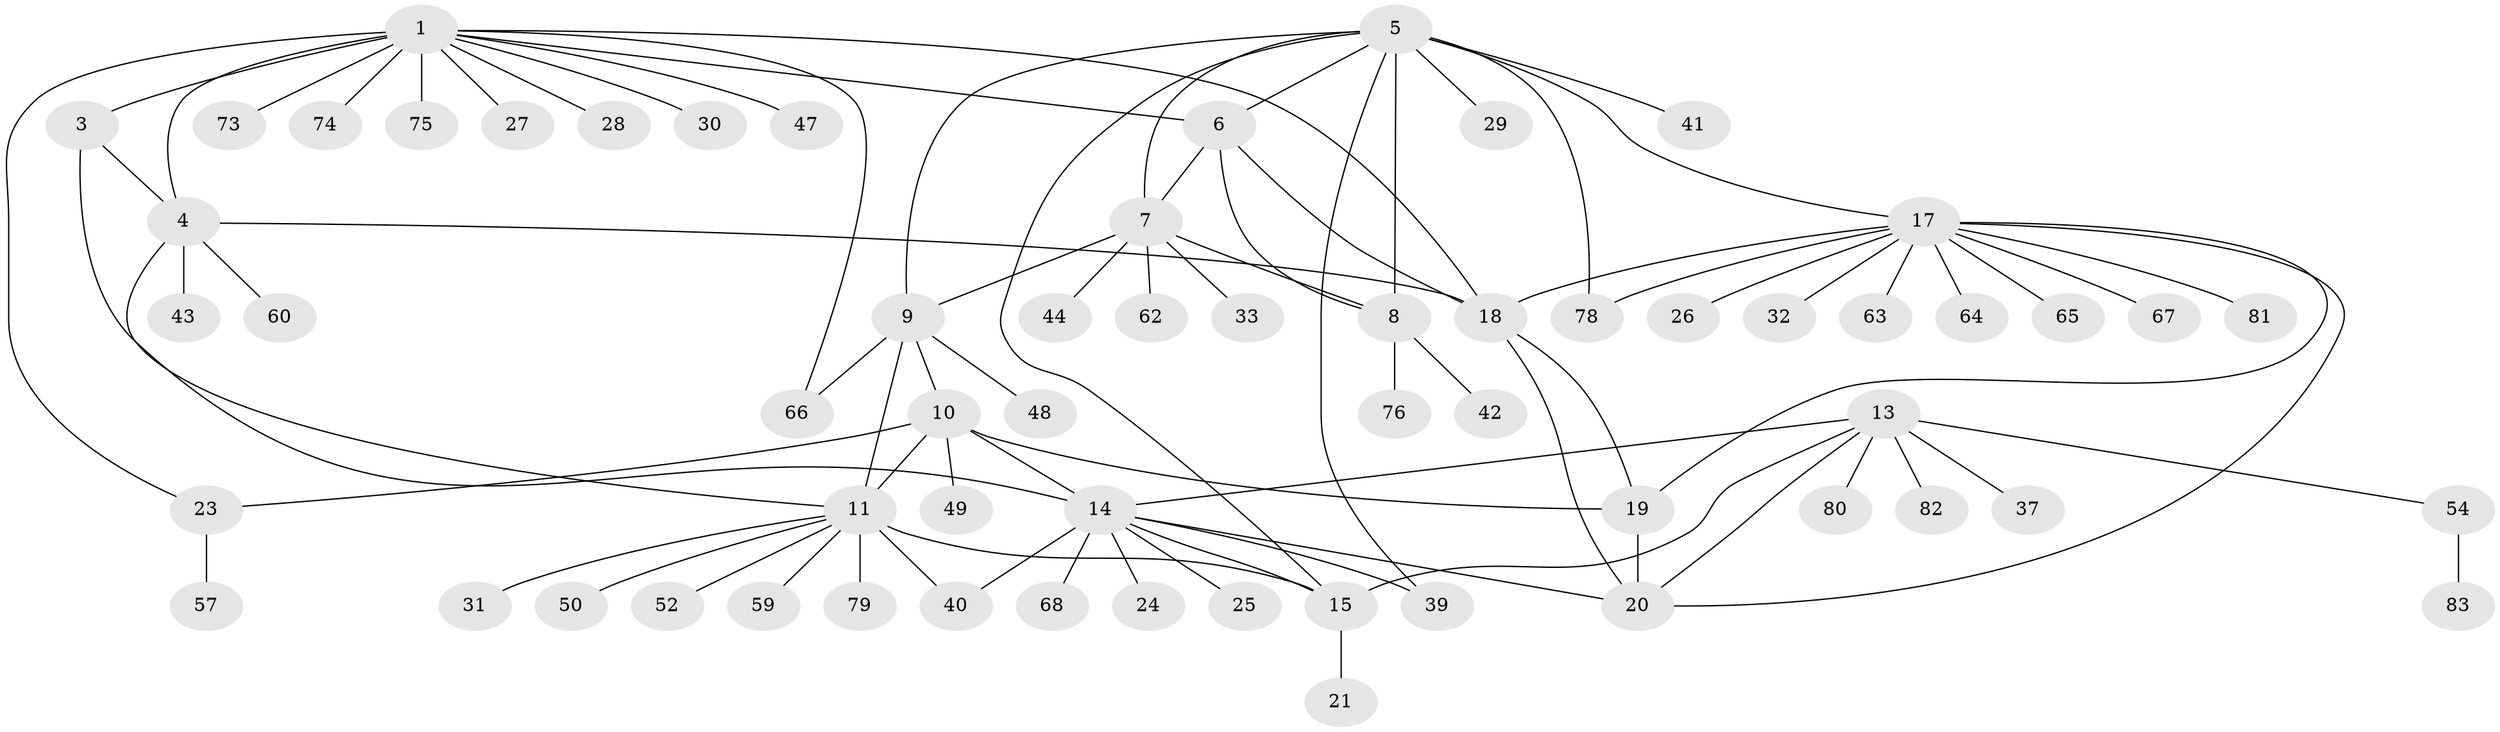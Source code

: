 // original degree distribution, {11: 0.024096385542168676, 6: 0.060240963855421686, 5: 0.060240963855421686, 7: 0.03614457831325301, 9: 0.024096385542168676, 8: 0.024096385542168676, 13: 0.012048192771084338, 1: 0.5662650602409639, 2: 0.1686746987951807, 3: 0.024096385542168676}
// Generated by graph-tools (version 1.1) at 2025/11/02/27/25 16:11:38]
// undirected, 62 vertices, 86 edges
graph export_dot {
graph [start="1"]
  node [color=gray90,style=filled];
  1 [super="+2"];
  3 [super="+70"];
  4 [super="+69"];
  5 [super="+35"];
  6 [super="+72"];
  7 [super="+55"];
  8 [super="+38"];
  9 [super="+77"];
  10 [super="+56"];
  11 [super="+12"];
  13 [super="+16"];
  14 [super="+22"];
  15;
  17 [super="+34"];
  18 [super="+46"];
  19 [super="+51"];
  20 [super="+36"];
  21;
  23 [super="+45"];
  24;
  25;
  26;
  27;
  28;
  29 [super="+58"];
  30;
  31;
  32;
  33 [super="+71"];
  37 [super="+53"];
  39;
  40;
  41 [super="+61"];
  42;
  43;
  44;
  47;
  48;
  49;
  50;
  52;
  54;
  57;
  59;
  60;
  62;
  63;
  64;
  65;
  66;
  67;
  68;
  73;
  74;
  75;
  76;
  78;
  79;
  80;
  81;
  82;
  83;
  1 -- 3 [weight=2];
  1 -- 4 [weight=2];
  1 -- 6;
  1 -- 18;
  1 -- 28;
  1 -- 47;
  1 -- 66;
  1 -- 73;
  1 -- 75;
  1 -- 74;
  1 -- 27;
  1 -- 30;
  1 -- 23;
  3 -- 4;
  3 -- 14;
  4 -- 11;
  4 -- 43;
  4 -- 60;
  4 -- 18;
  5 -- 6;
  5 -- 7;
  5 -- 8;
  5 -- 9;
  5 -- 15;
  5 -- 29;
  5 -- 41;
  5 -- 78;
  5 -- 17;
  5 -- 39;
  6 -- 7;
  6 -- 8;
  6 -- 18;
  7 -- 8;
  7 -- 33;
  7 -- 44;
  7 -- 62;
  7 -- 9;
  8 -- 42;
  8 -- 76;
  9 -- 10;
  9 -- 11 [weight=2];
  9 -- 48;
  9 -- 66;
  10 -- 11 [weight=2];
  10 -- 19;
  10 -- 23;
  10 -- 49;
  10 -- 14;
  11 -- 40;
  11 -- 50;
  11 -- 52;
  11 -- 59;
  11 -- 79;
  11 -- 15;
  11 -- 31;
  13 -- 14 [weight=2];
  13 -- 15 [weight=2];
  13 -- 37;
  13 -- 82;
  13 -- 80;
  13 -- 20;
  13 -- 54;
  14 -- 15;
  14 -- 24;
  14 -- 25;
  14 -- 39;
  14 -- 40;
  14 -- 68;
  14 -- 20;
  15 -- 21;
  17 -- 18;
  17 -- 19;
  17 -- 20;
  17 -- 26;
  17 -- 32;
  17 -- 63;
  17 -- 64;
  17 -- 65;
  17 -- 67;
  17 -- 78;
  17 -- 81;
  18 -- 19;
  18 -- 20;
  19 -- 20;
  23 -- 57;
  54 -- 83;
}
